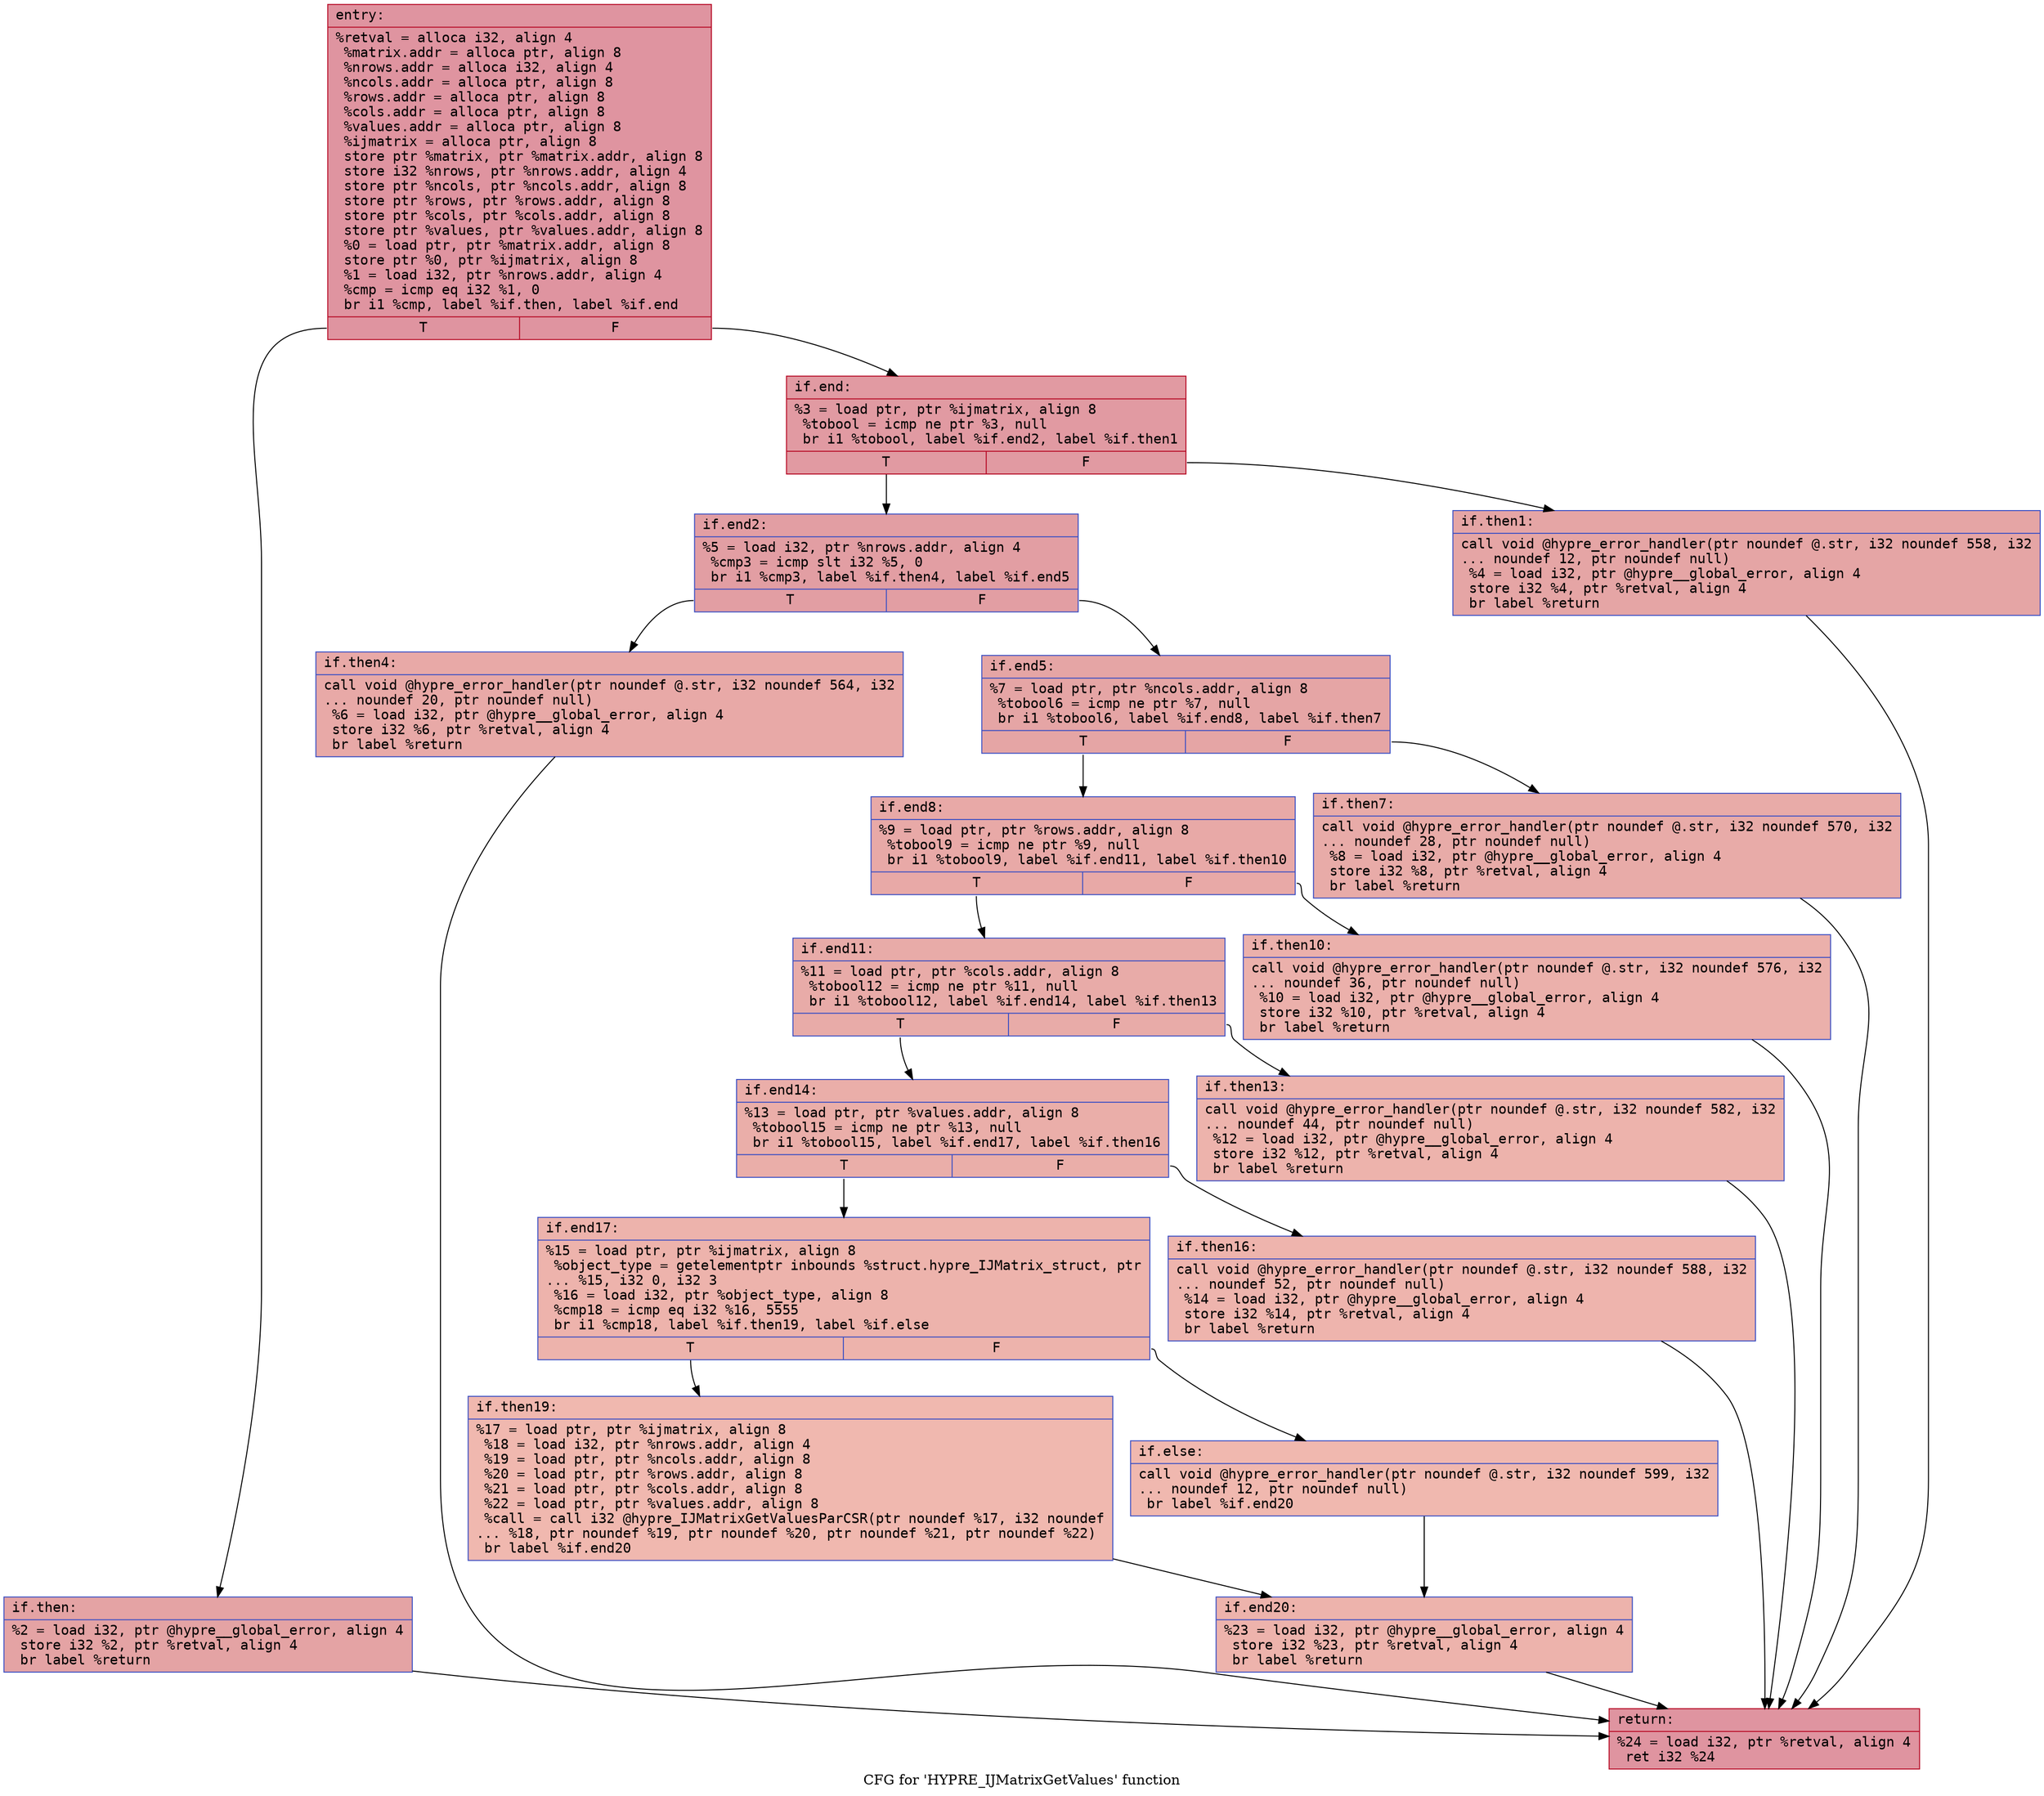 digraph "CFG for 'HYPRE_IJMatrixGetValues' function" {
	label="CFG for 'HYPRE_IJMatrixGetValues' function";

	Node0x55c120a518c0 [shape=record,color="#b70d28ff", style=filled, fillcolor="#b70d2870" fontname="Courier",label="{entry:\l|  %retval = alloca i32, align 4\l  %matrix.addr = alloca ptr, align 8\l  %nrows.addr = alloca i32, align 4\l  %ncols.addr = alloca ptr, align 8\l  %rows.addr = alloca ptr, align 8\l  %cols.addr = alloca ptr, align 8\l  %values.addr = alloca ptr, align 8\l  %ijmatrix = alloca ptr, align 8\l  store ptr %matrix, ptr %matrix.addr, align 8\l  store i32 %nrows, ptr %nrows.addr, align 4\l  store ptr %ncols, ptr %ncols.addr, align 8\l  store ptr %rows, ptr %rows.addr, align 8\l  store ptr %cols, ptr %cols.addr, align 8\l  store ptr %values, ptr %values.addr, align 8\l  %0 = load ptr, ptr %matrix.addr, align 8\l  store ptr %0, ptr %ijmatrix, align 8\l  %1 = load i32, ptr %nrows.addr, align 4\l  %cmp = icmp eq i32 %1, 0\l  br i1 %cmp, label %if.then, label %if.end\l|{<s0>T|<s1>F}}"];
	Node0x55c120a518c0:s0 -> Node0x55c120a52800[tooltip="entry -> if.then\nProbability 37.50%" ];
	Node0x55c120a518c0:s1 -> Node0x55c120a52870[tooltip="entry -> if.end\nProbability 62.50%" ];
	Node0x55c120a52800 [shape=record,color="#3d50c3ff", style=filled, fillcolor="#c32e3170" fontname="Courier",label="{if.then:\l|  %2 = load i32, ptr @hypre__global_error, align 4\l  store i32 %2, ptr %retval, align 4\l  br label %return\l}"];
	Node0x55c120a52800 -> Node0x55c120a52b10[tooltip="if.then -> return\nProbability 100.00%" ];
	Node0x55c120a52870 [shape=record,color="#b70d28ff", style=filled, fillcolor="#bb1b2c70" fontname="Courier",label="{if.end:\l|  %3 = load ptr, ptr %ijmatrix, align 8\l  %tobool = icmp ne ptr %3, null\l  br i1 %tobool, label %if.end2, label %if.then1\l|{<s0>T|<s1>F}}"];
	Node0x55c120a52870:s0 -> Node0x55c120a52d20[tooltip="if.end -> if.end2\nProbability 62.50%" ];
	Node0x55c120a52870:s1 -> Node0x55c120a52d90[tooltip="if.end -> if.then1\nProbability 37.50%" ];
	Node0x55c120a52d90 [shape=record,color="#3d50c3ff", style=filled, fillcolor="#c5333470" fontname="Courier",label="{if.then1:\l|  call void @hypre_error_handler(ptr noundef @.str, i32 noundef 558, i32\l... noundef 12, ptr noundef null)\l  %4 = load i32, ptr @hypre__global_error, align 4\l  store i32 %4, ptr %retval, align 4\l  br label %return\l}"];
	Node0x55c120a52d90 -> Node0x55c120a52b10[tooltip="if.then1 -> return\nProbability 100.00%" ];
	Node0x55c120a52d20 [shape=record,color="#3d50c3ff", style=filled, fillcolor="#be242e70" fontname="Courier",label="{if.end2:\l|  %5 = load i32, ptr %nrows.addr, align 4\l  %cmp3 = icmp slt i32 %5, 0\l  br i1 %cmp3, label %if.then4, label %if.end5\l|{<s0>T|<s1>F}}"];
	Node0x55c120a52d20:s0 -> Node0x55c120a53320[tooltip="if.end2 -> if.then4\nProbability 37.50%" ];
	Node0x55c120a52d20:s1 -> Node0x55c120a53370[tooltip="if.end2 -> if.end5\nProbability 62.50%" ];
	Node0x55c120a53320 [shape=record,color="#3d50c3ff", style=filled, fillcolor="#ca3b3770" fontname="Courier",label="{if.then4:\l|  call void @hypre_error_handler(ptr noundef @.str, i32 noundef 564, i32\l... noundef 20, ptr noundef null)\l  %6 = load i32, ptr @hypre__global_error, align 4\l  store i32 %6, ptr %retval, align 4\l  br label %return\l}"];
	Node0x55c120a53320 -> Node0x55c120a52b10[tooltip="if.then4 -> return\nProbability 100.00%" ];
	Node0x55c120a53370 [shape=record,color="#3d50c3ff", style=filled, fillcolor="#c5333470" fontname="Courier",label="{if.end5:\l|  %7 = load ptr, ptr %ncols.addr, align 8\l  %tobool6 = icmp ne ptr %7, null\l  br i1 %tobool6, label %if.end8, label %if.then7\l|{<s0>T|<s1>F}}"];
	Node0x55c120a53370:s0 -> Node0x55c120a53a80[tooltip="if.end5 -> if.end8\nProbability 62.50%" ];
	Node0x55c120a53370:s1 -> Node0x55c120a53ad0[tooltip="if.end5 -> if.then7\nProbability 37.50%" ];
	Node0x55c120a53ad0 [shape=record,color="#3d50c3ff", style=filled, fillcolor="#cc403a70" fontname="Courier",label="{if.then7:\l|  call void @hypre_error_handler(ptr noundef @.str, i32 noundef 570, i32\l... noundef 28, ptr noundef null)\l  %8 = load i32, ptr @hypre__global_error, align 4\l  store i32 %8, ptr %retval, align 4\l  br label %return\l}"];
	Node0x55c120a53ad0 -> Node0x55c120a52b10[tooltip="if.then7 -> return\nProbability 100.00%" ];
	Node0x55c120a53a80 [shape=record,color="#3d50c3ff", style=filled, fillcolor="#ca3b3770" fontname="Courier",label="{if.end8:\l|  %9 = load ptr, ptr %rows.addr, align 8\l  %tobool9 = icmp ne ptr %9, null\l  br i1 %tobool9, label %if.end11, label %if.then10\l|{<s0>T|<s1>F}}"];
	Node0x55c120a53a80:s0 -> Node0x55c120a54060[tooltip="if.end8 -> if.end11\nProbability 62.50%" ];
	Node0x55c120a53a80:s1 -> Node0x55c120a540b0[tooltip="if.end8 -> if.then10\nProbability 37.50%" ];
	Node0x55c120a540b0 [shape=record,color="#3d50c3ff", style=filled, fillcolor="#d24b4070" fontname="Courier",label="{if.then10:\l|  call void @hypre_error_handler(ptr noundef @.str, i32 noundef 576, i32\l... noundef 36, ptr noundef null)\l  %10 = load i32, ptr @hypre__global_error, align 4\l  store i32 %10, ptr %retval, align 4\l  br label %return\l}"];
	Node0x55c120a540b0 -> Node0x55c120a52b10[tooltip="if.then10 -> return\nProbability 100.00%" ];
	Node0x55c120a54060 [shape=record,color="#3d50c3ff", style=filled, fillcolor="#cc403a70" fontname="Courier",label="{if.end11:\l|  %11 = load ptr, ptr %cols.addr, align 8\l  %tobool12 = icmp ne ptr %11, null\l  br i1 %tobool12, label %if.end14, label %if.then13\l|{<s0>T|<s1>F}}"];
	Node0x55c120a54060:s0 -> Node0x55c120a54650[tooltip="if.end11 -> if.end14\nProbability 62.50%" ];
	Node0x55c120a54060:s1 -> Node0x55c120a546a0[tooltip="if.end11 -> if.then13\nProbability 37.50%" ];
	Node0x55c120a546a0 [shape=record,color="#3d50c3ff", style=filled, fillcolor="#d6524470" fontname="Courier",label="{if.then13:\l|  call void @hypre_error_handler(ptr noundef @.str, i32 noundef 582, i32\l... noundef 44, ptr noundef null)\l  %12 = load i32, ptr @hypre__global_error, align 4\l  store i32 %12, ptr %retval, align 4\l  br label %return\l}"];
	Node0x55c120a546a0 -> Node0x55c120a52b10[tooltip="if.then13 -> return\nProbability 100.00%" ];
	Node0x55c120a54650 [shape=record,color="#3d50c3ff", style=filled, fillcolor="#d0473d70" fontname="Courier",label="{if.end14:\l|  %13 = load ptr, ptr %values.addr, align 8\l  %tobool15 = icmp ne ptr %13, null\l  br i1 %tobool15, label %if.end17, label %if.then16\l|{<s0>T|<s1>F}}"];
	Node0x55c120a54650:s0 -> Node0x55c120a54c50[tooltip="if.end14 -> if.end17\nProbability 62.50%" ];
	Node0x55c120a54650:s1 -> Node0x55c120a54ca0[tooltip="if.end14 -> if.then16\nProbability 37.50%" ];
	Node0x55c120a54ca0 [shape=record,color="#3d50c3ff", style=filled, fillcolor="#d8564670" fontname="Courier",label="{if.then16:\l|  call void @hypre_error_handler(ptr noundef @.str, i32 noundef 588, i32\l... noundef 52, ptr noundef null)\l  %14 = load i32, ptr @hypre__global_error, align 4\l  store i32 %14, ptr %retval, align 4\l  br label %return\l}"];
	Node0x55c120a54ca0 -> Node0x55c120a52b10[tooltip="if.then16 -> return\nProbability 100.00%" ];
	Node0x55c120a54c50 [shape=record,color="#3d50c3ff", style=filled, fillcolor="#d6524470" fontname="Courier",label="{if.end17:\l|  %15 = load ptr, ptr %ijmatrix, align 8\l  %object_type = getelementptr inbounds %struct.hypre_IJMatrix_struct, ptr\l... %15, i32 0, i32 3\l  %16 = load i32, ptr %object_type, align 8\l  %cmp18 = icmp eq i32 %16, 5555\l  br i1 %cmp18, label %if.then19, label %if.else\l|{<s0>T|<s1>F}}"];
	Node0x55c120a54c50:s0 -> Node0x55c120a55390[tooltip="if.end17 -> if.then19\nProbability 50.00%" ];
	Node0x55c120a54c50:s1 -> Node0x55c120a553e0[tooltip="if.end17 -> if.else\nProbability 50.00%" ];
	Node0x55c120a55390 [shape=record,color="#3d50c3ff", style=filled, fillcolor="#dc5d4a70" fontname="Courier",label="{if.then19:\l|  %17 = load ptr, ptr %ijmatrix, align 8\l  %18 = load i32, ptr %nrows.addr, align 4\l  %19 = load ptr, ptr %ncols.addr, align 8\l  %20 = load ptr, ptr %rows.addr, align 8\l  %21 = load ptr, ptr %cols.addr, align 8\l  %22 = load ptr, ptr %values.addr, align 8\l  %call = call i32 @hypre_IJMatrixGetValuesParCSR(ptr noundef %17, i32 noundef\l... %18, ptr noundef %19, ptr noundef %20, ptr noundef %21, ptr noundef %22)\l  br label %if.end20\l}"];
	Node0x55c120a55390 -> Node0x55c120a55a90[tooltip="if.then19 -> if.end20\nProbability 100.00%" ];
	Node0x55c120a553e0 [shape=record,color="#3d50c3ff", style=filled, fillcolor="#dc5d4a70" fontname="Courier",label="{if.else:\l|  call void @hypre_error_handler(ptr noundef @.str, i32 noundef 599, i32\l... noundef 12, ptr noundef null)\l  br label %if.end20\l}"];
	Node0x55c120a553e0 -> Node0x55c120a55a90[tooltip="if.else -> if.end20\nProbability 100.00%" ];
	Node0x55c120a55a90 [shape=record,color="#3d50c3ff", style=filled, fillcolor="#d6524470" fontname="Courier",label="{if.end20:\l|  %23 = load i32, ptr @hypre__global_error, align 4\l  store i32 %23, ptr %retval, align 4\l  br label %return\l}"];
	Node0x55c120a55a90 -> Node0x55c120a52b10[tooltip="if.end20 -> return\nProbability 100.00%" ];
	Node0x55c120a52b10 [shape=record,color="#b70d28ff", style=filled, fillcolor="#b70d2870" fontname="Courier",label="{return:\l|  %24 = load i32, ptr %retval, align 4\l  ret i32 %24\l}"];
}
